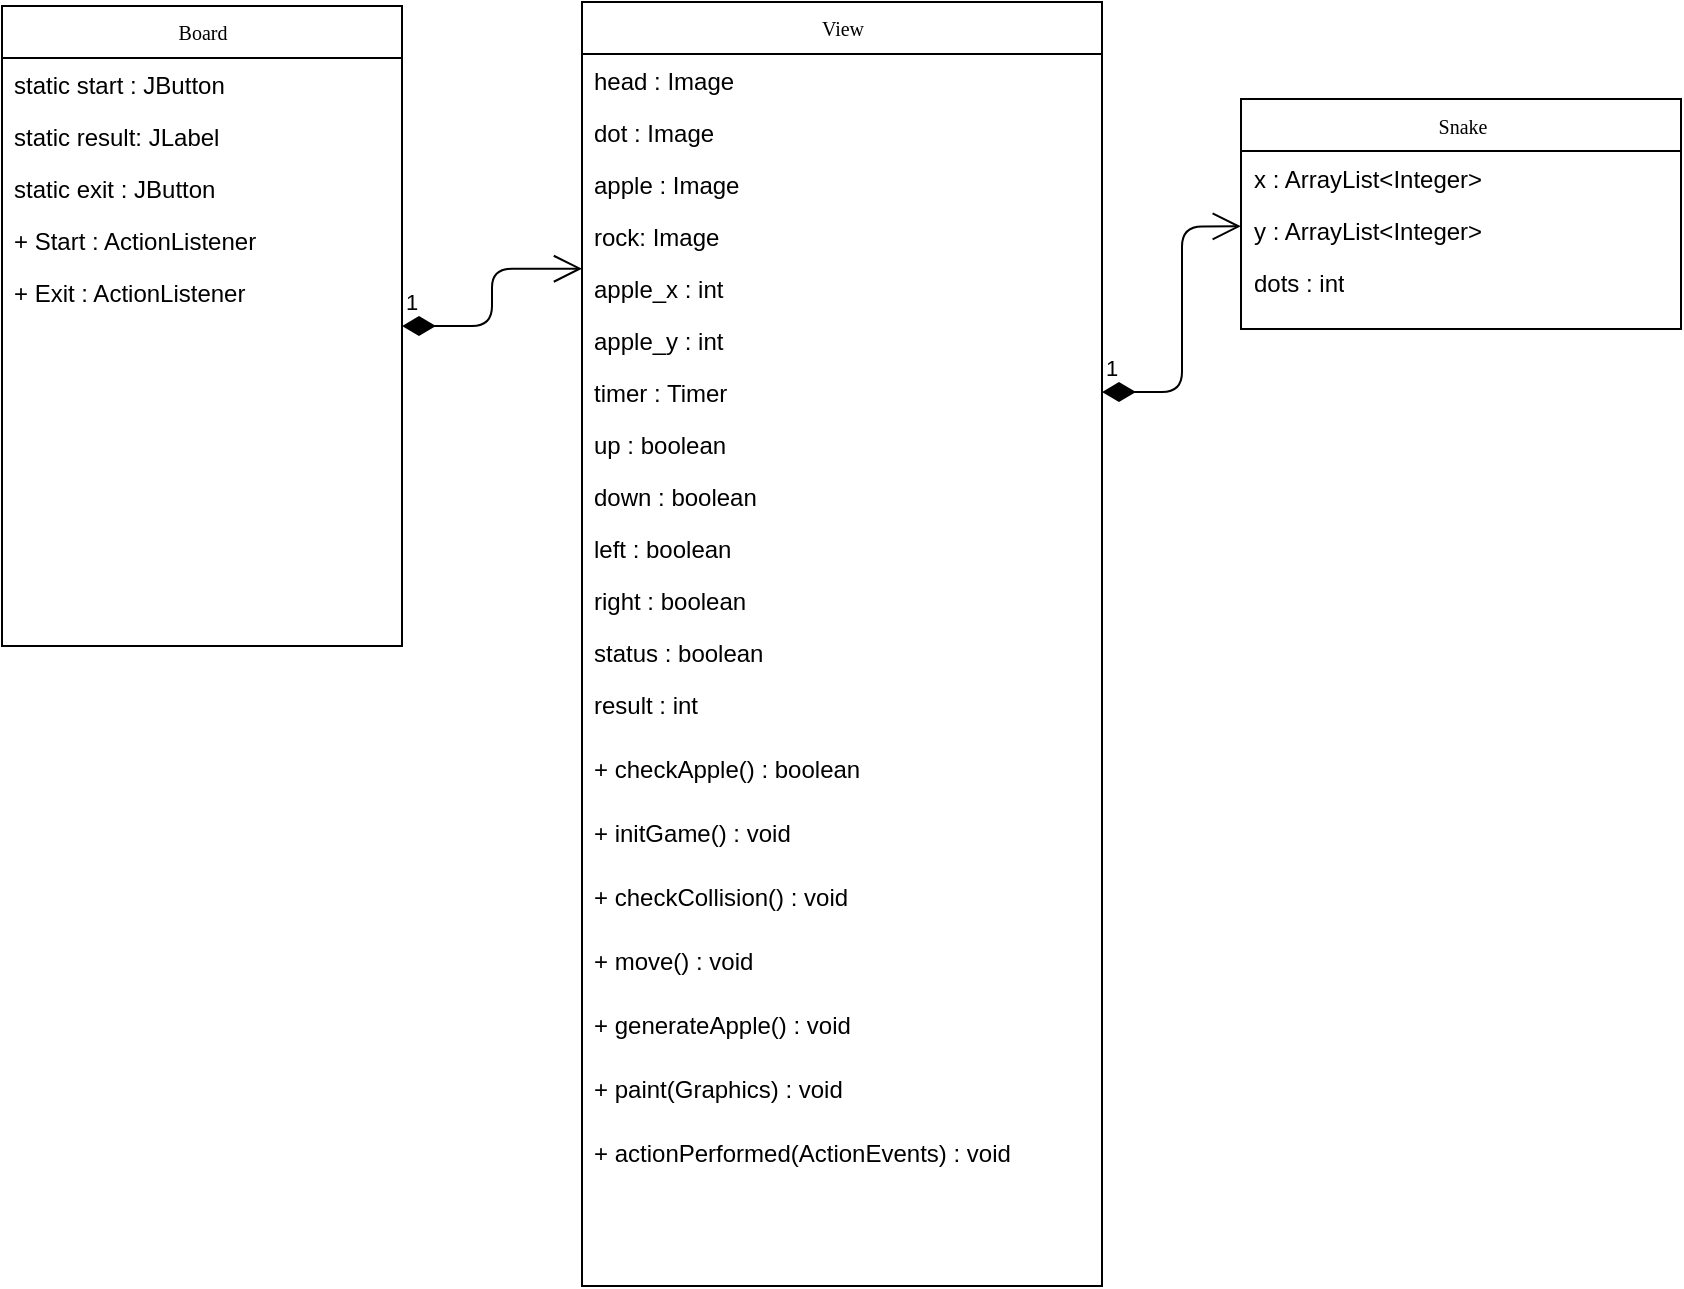 <mxfile version="10.6.7" type="device"><diagram name="Page-1" id="c4acf3e9-155e-7222-9cf6-157b1a14988f"><mxGraphModel dx="1640" dy="901" grid="1" gridSize="10" guides="1" tooltips="1" connect="1" arrows="1" fold="1" page="1" pageScale="1" pageWidth="850" pageHeight="1100" background="#ffffff" math="0" shadow="0"><root><mxCell id="0"/><mxCell id="1" parent="0"/><mxCell id="17acba5748e5396b-2" value="Board" style="swimlane;html=1;fontStyle=0;childLayout=stackLayout;horizontal=1;startSize=26;fillColor=none;horizontalStack=0;resizeParent=1;resizeLast=0;collapsible=1;marginBottom=0;swimlaneFillColor=#ffffff;rounded=0;shadow=0;comic=0;labelBackgroundColor=none;strokeColor=#000000;strokeWidth=1;fontFamily=Verdana;fontSize=10;fontColor=#000000;align=center;" parent="1" vertex="1"><mxGeometry x="10" y="10" width="200" height="320" as="geometry"/></mxCell><mxCell id="17acba5748e5396b-8" value="static start : JButton" style="text;html=1;strokeColor=none;fillColor=none;align=left;verticalAlign=top;spacingLeft=4;spacingRight=4;whiteSpace=wrap;overflow=hidden;rotatable=0;points=[[0,0.5],[1,0.5]];portConstraint=eastwest;" parent="17acba5748e5396b-2" vertex="1"><mxGeometry y="26" width="200" height="26" as="geometry"/></mxCell><mxCell id="qEN8JCTZUdUHPHYDgY3Z-2" value="static result: JLabel" style="text;html=1;strokeColor=none;fillColor=none;align=left;verticalAlign=top;spacingLeft=4;spacingRight=4;whiteSpace=wrap;overflow=hidden;rotatable=0;points=[[0,0.5],[1,0.5]];portConstraint=eastwest;" vertex="1" parent="17acba5748e5396b-2"><mxGeometry y="52" width="200" height="26" as="geometry"/></mxCell><mxCell id="qEN8JCTZUdUHPHYDgY3Z-1" value="static exit : JButton" style="text;html=1;strokeColor=none;fillColor=none;align=left;verticalAlign=top;spacingLeft=4;spacingRight=4;whiteSpace=wrap;overflow=hidden;rotatable=0;points=[[0,0.5],[1,0.5]];portConstraint=eastwest;" vertex="1" parent="17acba5748e5396b-2"><mxGeometry y="78" width="200" height="26" as="geometry"/></mxCell><mxCell id="qEN8JCTZUdUHPHYDgY3Z-3" value="+ Start : ActionListener" style="text;html=1;strokeColor=none;fillColor=none;align=left;verticalAlign=top;spacingLeft=4;spacingRight=4;whiteSpace=wrap;overflow=hidden;rotatable=0;points=[[0,0.5],[1,0.5]];portConstraint=eastwest;" vertex="1" parent="17acba5748e5396b-2"><mxGeometry y="104" width="200" height="26" as="geometry"/></mxCell><mxCell id="qEN8JCTZUdUHPHYDgY3Z-4" value="+ Exit : ActionListener" style="text;html=1;strokeColor=none;fillColor=none;align=left;verticalAlign=top;spacingLeft=4;spacingRight=4;whiteSpace=wrap;overflow=hidden;rotatable=0;points=[[0,0.5],[1,0.5]];portConstraint=eastwest;" vertex="1" parent="17acba5748e5396b-2"><mxGeometry y="130" width="200" height="26" as="geometry"/></mxCell><mxCell id="17acba5748e5396b-44" value="View" style="swimlane;html=1;fontStyle=0;childLayout=stackLayout;horizontal=1;startSize=26;fillColor=none;horizontalStack=0;resizeParent=1;resizeLast=0;collapsible=1;marginBottom=0;swimlaneFillColor=#ffffff;rounded=0;shadow=0;comic=0;labelBackgroundColor=none;strokeColor=#000000;strokeWidth=1;fontFamily=Verdana;fontSize=10;fontColor=#000000;align=center;" parent="1" vertex="1"><mxGeometry x="300" y="8" width="260" height="642" as="geometry"/></mxCell><mxCell id="qEN8JCTZUdUHPHYDgY3Z-5" value="head : Image" style="text;html=1;strokeColor=none;fillColor=none;align=left;verticalAlign=top;spacingLeft=4;spacingRight=4;whiteSpace=wrap;overflow=hidden;rotatable=0;points=[[0,0.5],[1,0.5]];portConstraint=eastwest;" vertex="1" parent="17acba5748e5396b-44"><mxGeometry y="26" width="260" height="26" as="geometry"/></mxCell><mxCell id="qEN8JCTZUdUHPHYDgY3Z-6" value="dot : Image" style="text;html=1;strokeColor=none;fillColor=none;align=left;verticalAlign=top;spacingLeft=4;spacingRight=4;whiteSpace=wrap;overflow=hidden;rotatable=0;points=[[0,0.5],[1,0.5]];portConstraint=eastwest;" vertex="1" parent="17acba5748e5396b-44"><mxGeometry y="52" width="260" height="26" as="geometry"/></mxCell><mxCell id="qEN8JCTZUdUHPHYDgY3Z-7" value="apple : Image" style="text;html=1;strokeColor=none;fillColor=none;align=left;verticalAlign=top;spacingLeft=4;spacingRight=4;whiteSpace=wrap;overflow=hidden;rotatable=0;points=[[0,0.5],[1,0.5]];portConstraint=eastwest;" vertex="1" parent="17acba5748e5396b-44"><mxGeometry y="78" width="260" height="26" as="geometry"/></mxCell><mxCell id="qEN8JCTZUdUHPHYDgY3Z-8" value="rock: Image" style="text;html=1;strokeColor=none;fillColor=none;align=left;verticalAlign=top;spacingLeft=4;spacingRight=4;whiteSpace=wrap;overflow=hidden;rotatable=0;points=[[0,0.5],[1,0.5]];portConstraint=eastwest;" vertex="1" parent="17acba5748e5396b-44"><mxGeometry y="104" width="260" height="26" as="geometry"/></mxCell><mxCell id="qEN8JCTZUdUHPHYDgY3Z-9" value="apple_x : int&amp;nbsp;" style="text;html=1;strokeColor=none;fillColor=none;align=left;verticalAlign=top;spacingLeft=4;spacingRight=4;whiteSpace=wrap;overflow=hidden;rotatable=0;points=[[0,0.5],[1,0.5]];portConstraint=eastwest;" vertex="1" parent="17acba5748e5396b-44"><mxGeometry y="130" width="260" height="26" as="geometry"/></mxCell><mxCell id="qEN8JCTZUdUHPHYDgY3Z-10" value="apple_y : int&amp;nbsp;" style="text;html=1;strokeColor=none;fillColor=none;align=left;verticalAlign=top;spacingLeft=4;spacingRight=4;whiteSpace=wrap;overflow=hidden;rotatable=0;points=[[0,0.5],[1,0.5]];portConstraint=eastwest;" vertex="1" parent="17acba5748e5396b-44"><mxGeometry y="156" width="260" height="26" as="geometry"/></mxCell><mxCell id="qEN8JCTZUdUHPHYDgY3Z-11" value="timer : Timer" style="text;html=1;strokeColor=none;fillColor=none;align=left;verticalAlign=top;spacingLeft=4;spacingRight=4;whiteSpace=wrap;overflow=hidden;rotatable=0;points=[[0,0.5],[1,0.5]];portConstraint=eastwest;" vertex="1" parent="17acba5748e5396b-44"><mxGeometry y="182" width="260" height="26" as="geometry"/></mxCell><mxCell id="qEN8JCTZUdUHPHYDgY3Z-12" value="up : boolean" style="text;html=1;strokeColor=none;fillColor=none;align=left;verticalAlign=top;spacingLeft=4;spacingRight=4;whiteSpace=wrap;overflow=hidden;rotatable=0;points=[[0,0.5],[1,0.5]];portConstraint=eastwest;" vertex="1" parent="17acba5748e5396b-44"><mxGeometry y="208" width="260" height="26" as="geometry"/></mxCell><mxCell id="qEN8JCTZUdUHPHYDgY3Z-13" value="down : boolean" style="text;html=1;strokeColor=none;fillColor=none;align=left;verticalAlign=top;spacingLeft=4;spacingRight=4;whiteSpace=wrap;overflow=hidden;rotatable=0;points=[[0,0.5],[1,0.5]];portConstraint=eastwest;" vertex="1" parent="17acba5748e5396b-44"><mxGeometry y="234" width="260" height="26" as="geometry"/></mxCell><mxCell id="qEN8JCTZUdUHPHYDgY3Z-14" value="left : boolean" style="text;html=1;strokeColor=none;fillColor=none;align=left;verticalAlign=top;spacingLeft=4;spacingRight=4;whiteSpace=wrap;overflow=hidden;rotatable=0;points=[[0,0.5],[1,0.5]];portConstraint=eastwest;" vertex="1" parent="17acba5748e5396b-44"><mxGeometry y="260" width="260" height="26" as="geometry"/></mxCell><mxCell id="qEN8JCTZUdUHPHYDgY3Z-15" value="right : boolean" style="text;html=1;strokeColor=none;fillColor=none;align=left;verticalAlign=top;spacingLeft=4;spacingRight=4;whiteSpace=wrap;overflow=hidden;rotatable=0;points=[[0,0.5],[1,0.5]];portConstraint=eastwest;" vertex="1" parent="17acba5748e5396b-44"><mxGeometry y="286" width="260" height="26" as="geometry"/></mxCell><mxCell id="qEN8JCTZUdUHPHYDgY3Z-16" value="status : boolean" style="text;html=1;strokeColor=none;fillColor=none;align=left;verticalAlign=top;spacingLeft=4;spacingRight=4;whiteSpace=wrap;overflow=hidden;rotatable=0;points=[[0,0.5],[1,0.5]];portConstraint=eastwest;" vertex="1" parent="17acba5748e5396b-44"><mxGeometry y="312" width="260" height="26" as="geometry"/></mxCell><mxCell id="qEN8JCTZUdUHPHYDgY3Z-17" value="result : int" style="text;html=1;strokeColor=none;fillColor=none;align=left;verticalAlign=top;spacingLeft=4;spacingRight=4;whiteSpace=wrap;overflow=hidden;rotatable=0;points=[[0,0.5],[1,0.5]];portConstraint=eastwest;" vertex="1" parent="17acba5748e5396b-44"><mxGeometry y="338" width="260" height="32" as="geometry"/></mxCell><mxCell id="qEN8JCTZUdUHPHYDgY3Z-20" value="+ checkApple() : boolean" style="text;html=1;strokeColor=none;fillColor=none;align=left;verticalAlign=top;spacingLeft=4;spacingRight=4;whiteSpace=wrap;overflow=hidden;rotatable=0;points=[[0,0.5],[1,0.5]];portConstraint=eastwest;" vertex="1" parent="17acba5748e5396b-44"><mxGeometry y="370" width="260" height="32" as="geometry"/></mxCell><mxCell id="qEN8JCTZUdUHPHYDgY3Z-21" value="+ initGame() : void" style="text;html=1;strokeColor=none;fillColor=none;align=left;verticalAlign=top;spacingLeft=4;spacingRight=4;whiteSpace=wrap;overflow=hidden;rotatable=0;points=[[0,0.5],[1,0.5]];portConstraint=eastwest;" vertex="1" parent="17acba5748e5396b-44"><mxGeometry y="402" width="260" height="32" as="geometry"/></mxCell><mxCell id="qEN8JCTZUdUHPHYDgY3Z-22" value="+ checkCollision() : void" style="text;html=1;strokeColor=none;fillColor=none;align=left;verticalAlign=top;spacingLeft=4;spacingRight=4;whiteSpace=wrap;overflow=hidden;rotatable=0;points=[[0,0.5],[1,0.5]];portConstraint=eastwest;" vertex="1" parent="17acba5748e5396b-44"><mxGeometry y="434" width="260" height="32" as="geometry"/></mxCell><mxCell id="qEN8JCTZUdUHPHYDgY3Z-23" value="+ move() : void" style="text;html=1;strokeColor=none;fillColor=none;align=left;verticalAlign=top;spacingLeft=4;spacingRight=4;whiteSpace=wrap;overflow=hidden;rotatable=0;points=[[0,0.5],[1,0.5]];portConstraint=eastwest;" vertex="1" parent="17acba5748e5396b-44"><mxGeometry y="466" width="260" height="32" as="geometry"/></mxCell><mxCell id="qEN8JCTZUdUHPHYDgY3Z-24" value="+ generateApple() : void" style="text;html=1;strokeColor=none;fillColor=none;align=left;verticalAlign=top;spacingLeft=4;spacingRight=4;whiteSpace=wrap;overflow=hidden;rotatable=0;points=[[0,0.5],[1,0.5]];portConstraint=eastwest;" vertex="1" parent="17acba5748e5396b-44"><mxGeometry y="498" width="260" height="32" as="geometry"/></mxCell><mxCell id="qEN8JCTZUdUHPHYDgY3Z-25" value="+ paint(Graphics) : void" style="text;html=1;strokeColor=none;fillColor=none;align=left;verticalAlign=top;spacingLeft=4;spacingRight=4;whiteSpace=wrap;overflow=hidden;rotatable=0;points=[[0,0.5],[1,0.5]];portConstraint=eastwest;" vertex="1" parent="17acba5748e5396b-44"><mxGeometry y="530" width="260" height="32" as="geometry"/></mxCell><mxCell id="qEN8JCTZUdUHPHYDgY3Z-26" value="+ actionPerformed(ActionEvents) : void" style="text;html=1;strokeColor=none;fillColor=none;align=left;verticalAlign=top;spacingLeft=4;spacingRight=4;whiteSpace=wrap;overflow=hidden;rotatable=0;points=[[0,0.5],[1,0.5]];portConstraint=eastwest;" vertex="1" parent="17acba5748e5396b-44"><mxGeometry y="562" width="260" height="32" as="geometry"/></mxCell><mxCell id="Puvn_uTRybrX3ZBNxTfF-9" value="Snake" style="swimlane;html=1;fontStyle=0;childLayout=stackLayout;horizontal=1;startSize=26;fillColor=none;horizontalStack=0;resizeParent=1;resizeLast=0;collapsible=1;marginBottom=0;swimlaneFillColor=#ffffff;rounded=0;shadow=0;comic=0;labelBackgroundColor=none;strokeColor=#000000;strokeWidth=1;fontFamily=Verdana;fontSize=10;fontColor=#000000;align=center;" parent="1" vertex="1"><mxGeometry x="629.5" y="56.5" width="220" height="115" as="geometry"/></mxCell><mxCell id="Puvn_uTRybrX3ZBNxTfF-10" value="x : ArrayList&amp;lt;Integer&amp;gt;" style="text;html=1;strokeColor=none;fillColor=none;align=left;verticalAlign=top;spacingLeft=4;spacingRight=4;whiteSpace=wrap;overflow=hidden;rotatable=0;points=[[0,0.5],[1,0.5]];portConstraint=eastwest;" parent="Puvn_uTRybrX3ZBNxTfF-9" vertex="1"><mxGeometry y="26" width="220" height="26" as="geometry"/></mxCell><mxCell id="qEN8JCTZUdUHPHYDgY3Z-27" value="y : ArrayList&amp;lt;Integer&amp;gt;" style="text;html=1;strokeColor=none;fillColor=none;align=left;verticalAlign=top;spacingLeft=4;spacingRight=4;whiteSpace=wrap;overflow=hidden;rotatable=0;points=[[0,0.5],[1,0.5]];portConstraint=eastwest;" vertex="1" parent="Puvn_uTRybrX3ZBNxTfF-9"><mxGeometry y="52" width="220" height="26" as="geometry"/></mxCell><mxCell id="qEN8JCTZUdUHPHYDgY3Z-28" value="dots : int" style="text;html=1;strokeColor=none;fillColor=none;align=left;verticalAlign=top;spacingLeft=4;spacingRight=4;whiteSpace=wrap;overflow=hidden;rotatable=0;points=[[0,0.5],[1,0.5]];portConstraint=eastwest;" vertex="1" parent="Puvn_uTRybrX3ZBNxTfF-9"><mxGeometry y="78" width="220" height="26" as="geometry"/></mxCell><mxCell id="qEN8JCTZUdUHPHYDgY3Z-18" value="1" style="endArrow=open;html=1;endSize=12;startArrow=diamondThin;startSize=14;startFill=1;edgeStyle=orthogonalEdgeStyle;align=left;verticalAlign=bottom;exitX=1;exitY=0.5;exitDx=0;exitDy=0;entryX=0;entryY=0.5;entryDx=0;entryDy=0;" edge="1" parent="1" source="qEN8JCTZUdUHPHYDgY3Z-11"><mxGeometry x="-1" y="3" relative="1" as="geometry"><mxPoint x="10" y="400" as="sourcePoint"/><mxPoint x="629.412" y="120.176" as="targetPoint"/><Array as="points"><mxPoint x="600" y="203"/><mxPoint x="600" y="120"/></Array></mxGeometry></mxCell><mxCell id="qEN8JCTZUdUHPHYDgY3Z-19" value="1" style="endArrow=open;html=1;endSize=12;startArrow=diamondThin;startSize=14;startFill=1;edgeStyle=orthogonalEdgeStyle;align=left;verticalAlign=bottom;exitX=1;exitY=0.5;exitDx=0;exitDy=0;entryX=0;entryY=0.129;entryDx=0;entryDy=0;entryPerimeter=0;" edge="1" parent="1" source="17acba5748e5396b-2" target="qEN8JCTZUdUHPHYDgY3Z-9"><mxGeometry x="-1" y="3" relative="1" as="geometry"><mxPoint x="10" y="400" as="sourcePoint"/><mxPoint x="170" y="400" as="targetPoint"/></mxGeometry></mxCell></root></mxGraphModel></diagram></mxfile>